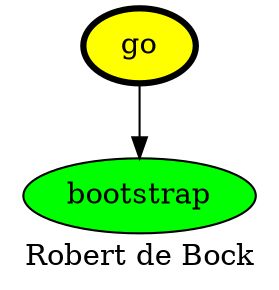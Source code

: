 digraph PhiloDilemma {
  label = "Robert de Bock" ;
  overlap=false
  {
    bootstrap [fillcolor=green style=filled]
    go [fillcolor=yellow style=filled penwidth=3]
  }
  go -> bootstrap
}
